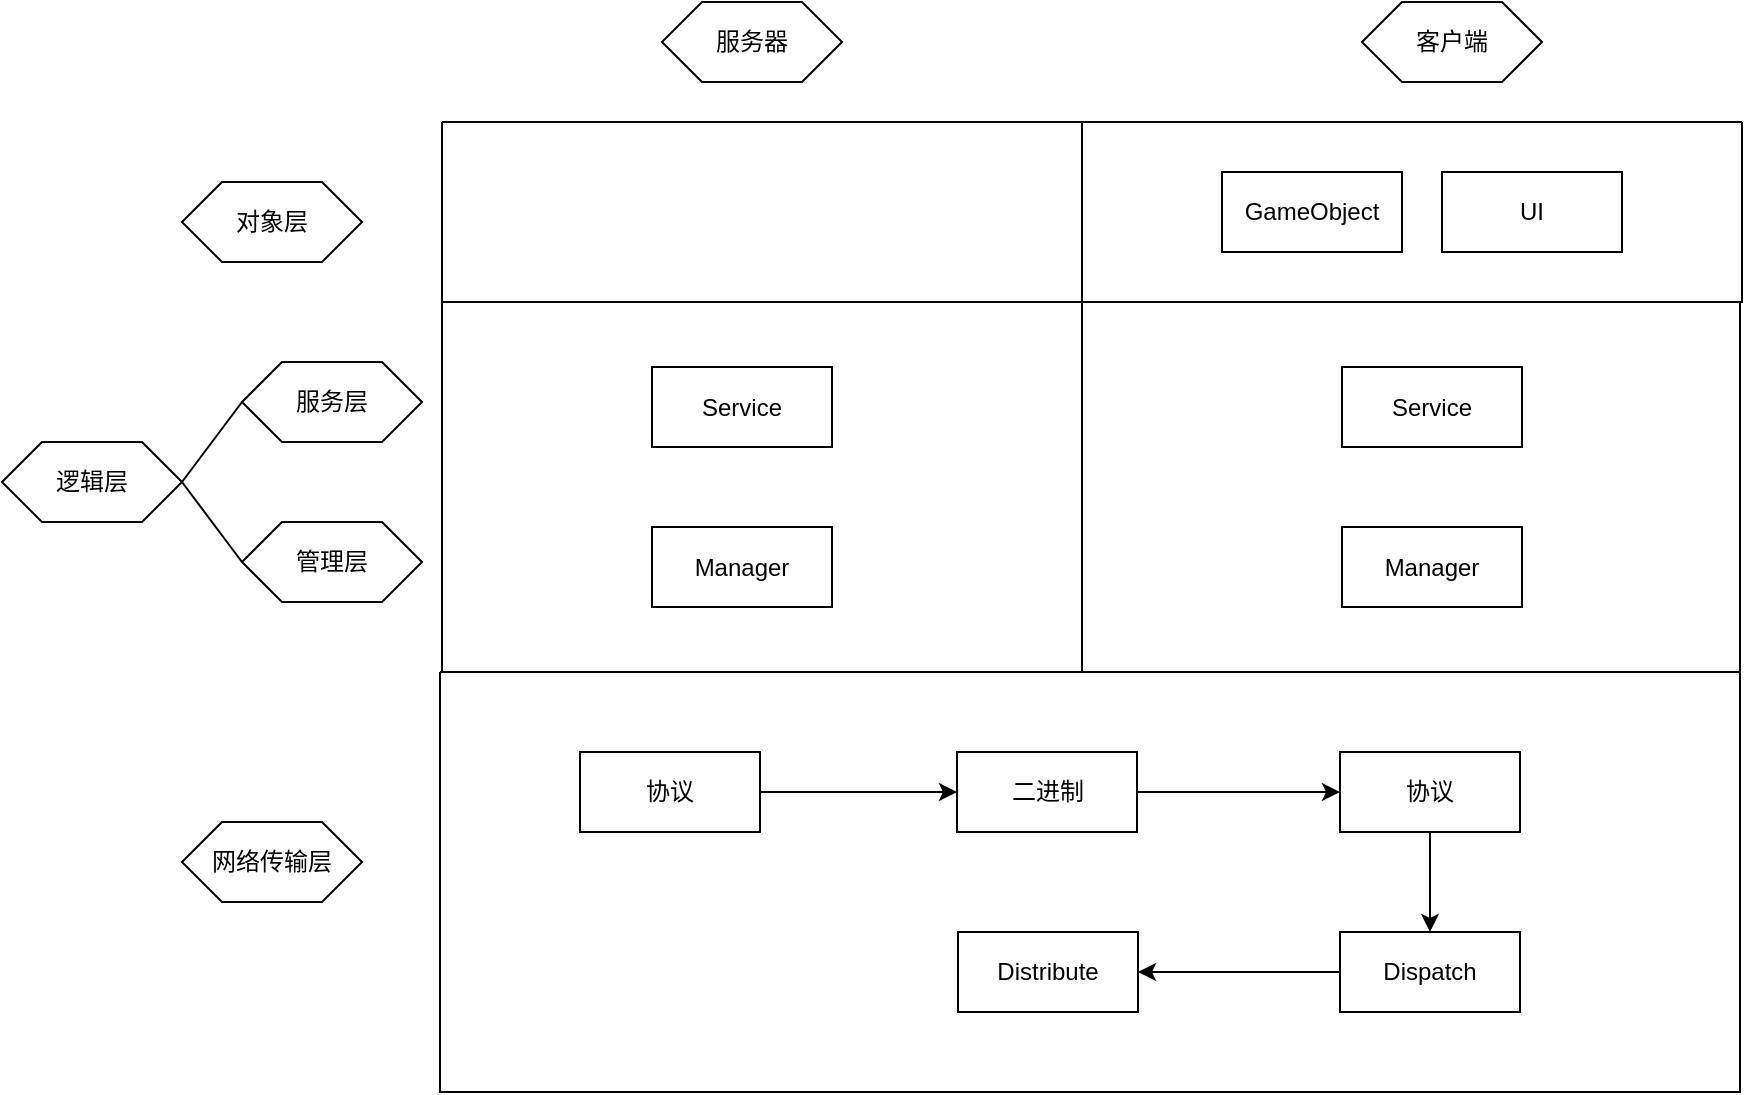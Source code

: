 <mxfile version="24.7.1" type="device">
  <diagram name="第 1 页" id="Os02djMP6nQ61nn9wpMG">
    <mxGraphModel dx="1829" dy="557" grid="1" gridSize="10" guides="1" tooltips="1" connect="1" arrows="1" fold="1" page="1" pageScale="1" pageWidth="827" pageHeight="1169" math="0" shadow="0">
      <root>
        <mxCell id="0" />
        <mxCell id="1" parent="0" />
        <mxCell id="7Igz5OdZMxrs4lHP5w7K-7" value="服务器" style="shape=hexagon;perimeter=hexagonPerimeter2;whiteSpace=wrap;html=1;fixedSize=1;" vertex="1" parent="1">
          <mxGeometry x="200" y="40" width="90" height="40" as="geometry" />
        </mxCell>
        <mxCell id="7Igz5OdZMxrs4lHP5w7K-8" value="客户端" style="shape=hexagon;perimeter=hexagonPerimeter2;whiteSpace=wrap;html=1;fixedSize=1;" vertex="1" parent="1">
          <mxGeometry x="550" y="40" width="90" height="40" as="geometry" />
        </mxCell>
        <mxCell id="7Igz5OdZMxrs4lHP5w7K-9" value="对象层" style="shape=hexagon;perimeter=hexagonPerimeter2;whiteSpace=wrap;html=1;fixedSize=1;" vertex="1" parent="1">
          <mxGeometry x="-40" y="130" width="90" height="40" as="geometry" />
        </mxCell>
        <mxCell id="7Igz5OdZMxrs4lHP5w7K-10" value="逻辑层" style="shape=hexagon;perimeter=hexagonPerimeter2;whiteSpace=wrap;html=1;fixedSize=1;" vertex="1" parent="1">
          <mxGeometry x="-130" y="260" width="90" height="40" as="geometry" />
        </mxCell>
        <mxCell id="7Igz5OdZMxrs4lHP5w7K-11" value="网络传输层" style="shape=hexagon;perimeter=hexagonPerimeter2;whiteSpace=wrap;html=1;fixedSize=1;" vertex="1" parent="1">
          <mxGeometry x="-40" y="450" width="90" height="40" as="geometry" />
        </mxCell>
        <mxCell id="7Igz5OdZMxrs4lHP5w7K-15" value="服务层" style="shape=hexagon;perimeter=hexagonPerimeter2;whiteSpace=wrap;html=1;fixedSize=1;" vertex="1" parent="1">
          <mxGeometry x="-10" y="220" width="90" height="40" as="geometry" />
        </mxCell>
        <mxCell id="7Igz5OdZMxrs4lHP5w7K-16" value="管理层" style="shape=hexagon;perimeter=hexagonPerimeter2;whiteSpace=wrap;html=1;fixedSize=1;" vertex="1" parent="1">
          <mxGeometry x="-10" y="300" width="90" height="40" as="geometry" />
        </mxCell>
        <mxCell id="7Igz5OdZMxrs4lHP5w7K-17" value="" style="endArrow=none;html=1;rounded=0;entryX=0;entryY=0.5;entryDx=0;entryDy=0;exitX=1;exitY=0.5;exitDx=0;exitDy=0;" edge="1" parent="1" source="7Igz5OdZMxrs4lHP5w7K-10" target="7Igz5OdZMxrs4lHP5w7K-15">
          <mxGeometry width="50" height="50" relative="1" as="geometry">
            <mxPoint x="-90" y="370" as="sourcePoint" />
            <mxPoint x="-40" y="320" as="targetPoint" />
          </mxGeometry>
        </mxCell>
        <mxCell id="7Igz5OdZMxrs4lHP5w7K-18" value="" style="endArrow=none;html=1;rounded=0;entryX=0;entryY=0.5;entryDx=0;entryDy=0;exitX=1;exitY=0.5;exitDx=0;exitDy=0;" edge="1" parent="1" source="7Igz5OdZMxrs4lHP5w7K-10" target="7Igz5OdZMxrs4lHP5w7K-16">
          <mxGeometry width="50" height="50" relative="1" as="geometry">
            <mxPoint x="-30" y="290" as="sourcePoint" />
            <mxPoint y="270" as="targetPoint" />
          </mxGeometry>
        </mxCell>
        <mxCell id="7Igz5OdZMxrs4lHP5w7K-32" value="" style="swimlane;startSize=0;" vertex="1" parent="1">
          <mxGeometry x="89" y="375" width="650" height="210" as="geometry" />
        </mxCell>
        <mxCell id="7Igz5OdZMxrs4lHP5w7K-22" value="协议" style="rounded=0;whiteSpace=wrap;html=1;" vertex="1" parent="7Igz5OdZMxrs4lHP5w7K-32">
          <mxGeometry x="70" y="40" width="90" height="40" as="geometry" />
        </mxCell>
        <mxCell id="7Igz5OdZMxrs4lHP5w7K-23" value="二进制" style="rounded=0;whiteSpace=wrap;html=1;" vertex="1" parent="7Igz5OdZMxrs4lHP5w7K-32">
          <mxGeometry x="258.5" y="40" width="90" height="40" as="geometry" />
        </mxCell>
        <mxCell id="7Igz5OdZMxrs4lHP5w7K-24" value="协议" style="rounded=0;whiteSpace=wrap;html=1;" vertex="1" parent="7Igz5OdZMxrs4lHP5w7K-32">
          <mxGeometry x="450" y="40" width="90" height="40" as="geometry" />
        </mxCell>
        <mxCell id="7Igz5OdZMxrs4lHP5w7K-25" value="Dispatch" style="rounded=0;whiteSpace=wrap;html=1;" vertex="1" parent="7Igz5OdZMxrs4lHP5w7K-32">
          <mxGeometry x="450" y="130" width="90" height="40" as="geometry" />
        </mxCell>
        <mxCell id="7Igz5OdZMxrs4lHP5w7K-26" value="Distribute" style="rounded=0;whiteSpace=wrap;html=1;" vertex="1" parent="7Igz5OdZMxrs4lHP5w7K-32">
          <mxGeometry x="259" y="130" width="90" height="40" as="geometry" />
        </mxCell>
        <mxCell id="7Igz5OdZMxrs4lHP5w7K-27" value="" style="endArrow=classic;html=1;rounded=0;exitX=1;exitY=0.5;exitDx=0;exitDy=0;entryX=0;entryY=0.5;entryDx=0;entryDy=0;" edge="1" parent="7Igz5OdZMxrs4lHP5w7K-32" source="7Igz5OdZMxrs4lHP5w7K-22" target="7Igz5OdZMxrs4lHP5w7K-23">
          <mxGeometry width="50" height="50" relative="1" as="geometry">
            <mxPoint x="190" y="50" as="sourcePoint" />
            <mxPoint x="240" as="targetPoint" />
          </mxGeometry>
        </mxCell>
        <mxCell id="7Igz5OdZMxrs4lHP5w7K-28" value="" style="endArrow=classic;html=1;rounded=0;exitX=1;exitY=0.5;exitDx=0;exitDy=0;entryX=0;entryY=0.5;entryDx=0;entryDy=0;" edge="1" parent="7Igz5OdZMxrs4lHP5w7K-32" source="7Igz5OdZMxrs4lHP5w7K-23" target="7Igz5OdZMxrs4lHP5w7K-24">
          <mxGeometry width="50" height="50" relative="1" as="geometry">
            <mxPoint x="348.5" y="10" as="sourcePoint" />
            <mxPoint x="447.5" y="10" as="targetPoint" />
          </mxGeometry>
        </mxCell>
        <mxCell id="7Igz5OdZMxrs4lHP5w7K-29" value="" style="endArrow=classic;html=1;rounded=0;exitX=0.5;exitY=1;exitDx=0;exitDy=0;entryX=0.5;entryY=0;entryDx=0;entryDy=0;" edge="1" parent="7Igz5OdZMxrs4lHP5w7K-32" source="7Igz5OdZMxrs4lHP5w7K-24" target="7Igz5OdZMxrs4lHP5w7K-25">
          <mxGeometry width="50" height="50" relative="1" as="geometry">
            <mxPoint x="550" y="40" as="sourcePoint" />
            <mxPoint x="651" y="40" as="targetPoint" />
          </mxGeometry>
        </mxCell>
        <mxCell id="7Igz5OdZMxrs4lHP5w7K-30" value="" style="endArrow=classic;html=1;rounded=0;exitX=0;exitY=0.5;exitDx=0;exitDy=0;entryX=1;entryY=0.5;entryDx=0;entryDy=0;" edge="1" parent="7Igz5OdZMxrs4lHP5w7K-32" source="7Igz5OdZMxrs4lHP5w7K-25" target="7Igz5OdZMxrs4lHP5w7K-26">
          <mxGeometry width="50" height="50" relative="1" as="geometry">
            <mxPoint x="505" y="90" as="sourcePoint" />
            <mxPoint x="505" y="140" as="targetPoint" />
          </mxGeometry>
        </mxCell>
        <mxCell id="7Igz5OdZMxrs4lHP5w7K-33" value="" style="swimlane;startSize=0;" vertex="1" parent="1">
          <mxGeometry x="90" y="190" width="320" height="185" as="geometry" />
        </mxCell>
        <mxCell id="7Igz5OdZMxrs4lHP5w7K-14" value="Service" style="rounded=0;whiteSpace=wrap;html=1;" vertex="1" parent="7Igz5OdZMxrs4lHP5w7K-33">
          <mxGeometry x="105" y="32.5" width="90" height="40" as="geometry" />
        </mxCell>
        <mxCell id="7Igz5OdZMxrs4lHP5w7K-19" value="Manager" style="rounded=0;whiteSpace=wrap;html=1;" vertex="1" parent="7Igz5OdZMxrs4lHP5w7K-33">
          <mxGeometry x="105" y="112.5" width="90" height="40" as="geometry" />
        </mxCell>
        <mxCell id="7Igz5OdZMxrs4lHP5w7K-35" value="" style="swimlane;startSize=0;" vertex="1" parent="1">
          <mxGeometry x="410" y="190" width="329" height="185" as="geometry" />
        </mxCell>
        <mxCell id="7Igz5OdZMxrs4lHP5w7K-36" value="Service" style="rounded=0;whiteSpace=wrap;html=1;" vertex="1" parent="7Igz5OdZMxrs4lHP5w7K-35">
          <mxGeometry x="130" y="32.5" width="90" height="40" as="geometry" />
        </mxCell>
        <mxCell id="7Igz5OdZMxrs4lHP5w7K-37" value="Manager" style="rounded=0;whiteSpace=wrap;html=1;" vertex="1" parent="7Igz5OdZMxrs4lHP5w7K-35">
          <mxGeometry x="130" y="112.5" width="90" height="40" as="geometry" />
        </mxCell>
        <mxCell id="7Igz5OdZMxrs4lHP5w7K-38" value="" style="swimlane;startSize=0;" vertex="1" parent="1">
          <mxGeometry x="410" y="100" width="330" height="90" as="geometry" />
        </mxCell>
        <mxCell id="7Igz5OdZMxrs4lHP5w7K-13" value="UI" style="rounded=0;whiteSpace=wrap;html=1;" vertex="1" parent="7Igz5OdZMxrs4lHP5w7K-38">
          <mxGeometry x="180" y="25" width="90" height="40" as="geometry" />
        </mxCell>
        <mxCell id="7Igz5OdZMxrs4lHP5w7K-12" value="GameObject" style="rounded=0;whiteSpace=wrap;html=1;" vertex="1" parent="7Igz5OdZMxrs4lHP5w7K-38">
          <mxGeometry x="70" y="25" width="90" height="40" as="geometry" />
        </mxCell>
        <mxCell id="7Igz5OdZMxrs4lHP5w7K-39" value="" style="swimlane;startSize=0;" vertex="1" parent="1">
          <mxGeometry x="90" y="100" width="320" height="90" as="geometry" />
        </mxCell>
      </root>
    </mxGraphModel>
  </diagram>
</mxfile>
